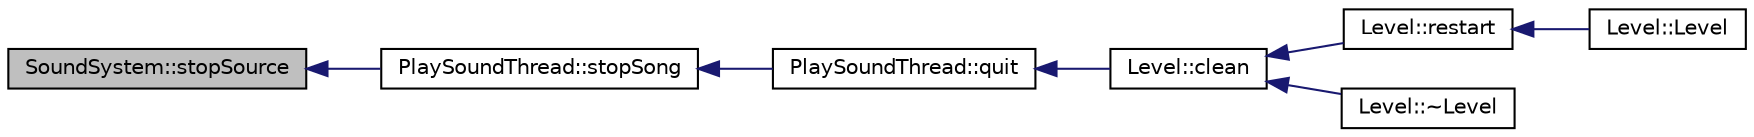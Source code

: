 digraph G
{
  edge [fontname="Helvetica",fontsize="10",labelfontname="Helvetica",labelfontsize="10"];
  node [fontname="Helvetica",fontsize="10",shape=record];
  rankdir="LR";
  Node1 [label="SoundSystem::stopSource",height=0.2,width=0.4,color="black", fillcolor="grey75", style="filled" fontcolor="black"];
  Node1 -> Node2 [dir="back",color="midnightblue",fontsize="10",style="solid",fontname="Helvetica"];
  Node2 [label="PlaySoundThread::stopSong",height=0.2,width=0.4,color="black", fillcolor="white", style="filled",URL="$classPlaySoundThread.html#afce815d06b91392e7a4b899596b236bc"];
  Node2 -> Node3 [dir="back",color="midnightblue",fontsize="10",style="solid",fontname="Helvetica"];
  Node3 [label="PlaySoundThread::quit",height=0.2,width=0.4,color="black", fillcolor="white", style="filled",URL="$classPlaySoundThread.html#a7f6102dd83dba877d6b789c583ec16b3"];
  Node3 -> Node4 [dir="back",color="midnightblue",fontsize="10",style="solid",fontname="Helvetica"];
  Node4 [label="Level::clean",height=0.2,width=0.4,color="black", fillcolor="white", style="filled",URL="$classLevel.html#ae0a26097977060d77093424cfd689ab7"];
  Node4 -> Node5 [dir="back",color="midnightblue",fontsize="10",style="solid",fontname="Helvetica"];
  Node5 [label="Level::restart",height=0.2,width=0.4,color="black", fillcolor="white", style="filled",URL="$classLevel.html#ab18900b8195c469cc78c906216eb9eb0"];
  Node5 -> Node6 [dir="back",color="midnightblue",fontsize="10",style="solid",fontname="Helvetica"];
  Node6 [label="Level::Level",height=0.2,width=0.4,color="black", fillcolor="white", style="filled",URL="$classLevel.html#aab4805fc7397cd5ab9d9852a1d403a0d"];
  Node4 -> Node7 [dir="back",color="midnightblue",fontsize="10",style="solid",fontname="Helvetica"];
  Node7 [label="Level::~Level",height=0.2,width=0.4,color="black", fillcolor="white", style="filled",URL="$classLevel.html#a249eac1e8f19ff44134efa5e986feaca"];
}

